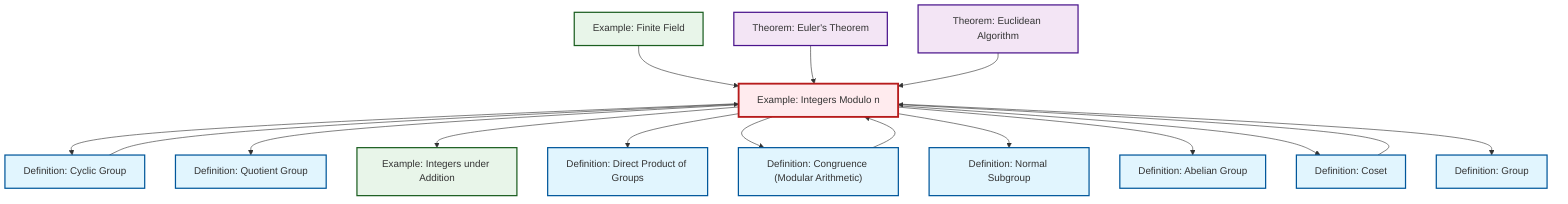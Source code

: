 graph TD
    classDef definition fill:#e1f5fe,stroke:#01579b,stroke-width:2px
    classDef theorem fill:#f3e5f5,stroke:#4a148c,stroke-width:2px
    classDef axiom fill:#fff3e0,stroke:#e65100,stroke-width:2px
    classDef example fill:#e8f5e9,stroke:#1b5e20,stroke-width:2px
    classDef current fill:#ffebee,stroke:#b71c1c,stroke-width:3px
    def-quotient-group["Definition: Quotient Group"]:::definition
    def-direct-product["Definition: Direct Product of Groups"]:::definition
    ex-finite-field["Example: Finite Field"]:::example
    def-abelian-group["Definition: Abelian Group"]:::definition
    ex-quotient-integers-mod-n["Example: Integers Modulo n"]:::example
    ex-integers-addition["Example: Integers under Addition"]:::example
    def-cyclic-group["Definition: Cyclic Group"]:::definition
    thm-euler["Theorem: Euler's Theorem"]:::theorem
    def-group["Definition: Group"]:::definition
    def-normal-subgroup["Definition: Normal Subgroup"]:::definition
    def-congruence["Definition: Congruence (Modular Arithmetic)"]:::definition
    def-coset["Definition: Coset"]:::definition
    thm-euclidean-algorithm["Theorem: Euclidean Algorithm"]:::theorem
    ex-quotient-integers-mod-n --> def-cyclic-group
    ex-quotient-integers-mod-n --> def-quotient-group
    ex-quotient-integers-mod-n --> ex-integers-addition
    ex-quotient-integers-mod-n --> def-direct-product
    ex-quotient-integers-mod-n --> def-congruence
    ex-finite-field --> ex-quotient-integers-mod-n
    ex-quotient-integers-mod-n --> def-normal-subgroup
    def-coset --> ex-quotient-integers-mod-n
    thm-euler --> ex-quotient-integers-mod-n
    thm-euclidean-algorithm --> ex-quotient-integers-mod-n
    ex-quotient-integers-mod-n --> def-abelian-group
    ex-quotient-integers-mod-n --> def-coset
    ex-quotient-integers-mod-n --> def-group
    def-congruence --> ex-quotient-integers-mod-n
    def-cyclic-group --> ex-quotient-integers-mod-n
    class ex-quotient-integers-mod-n current